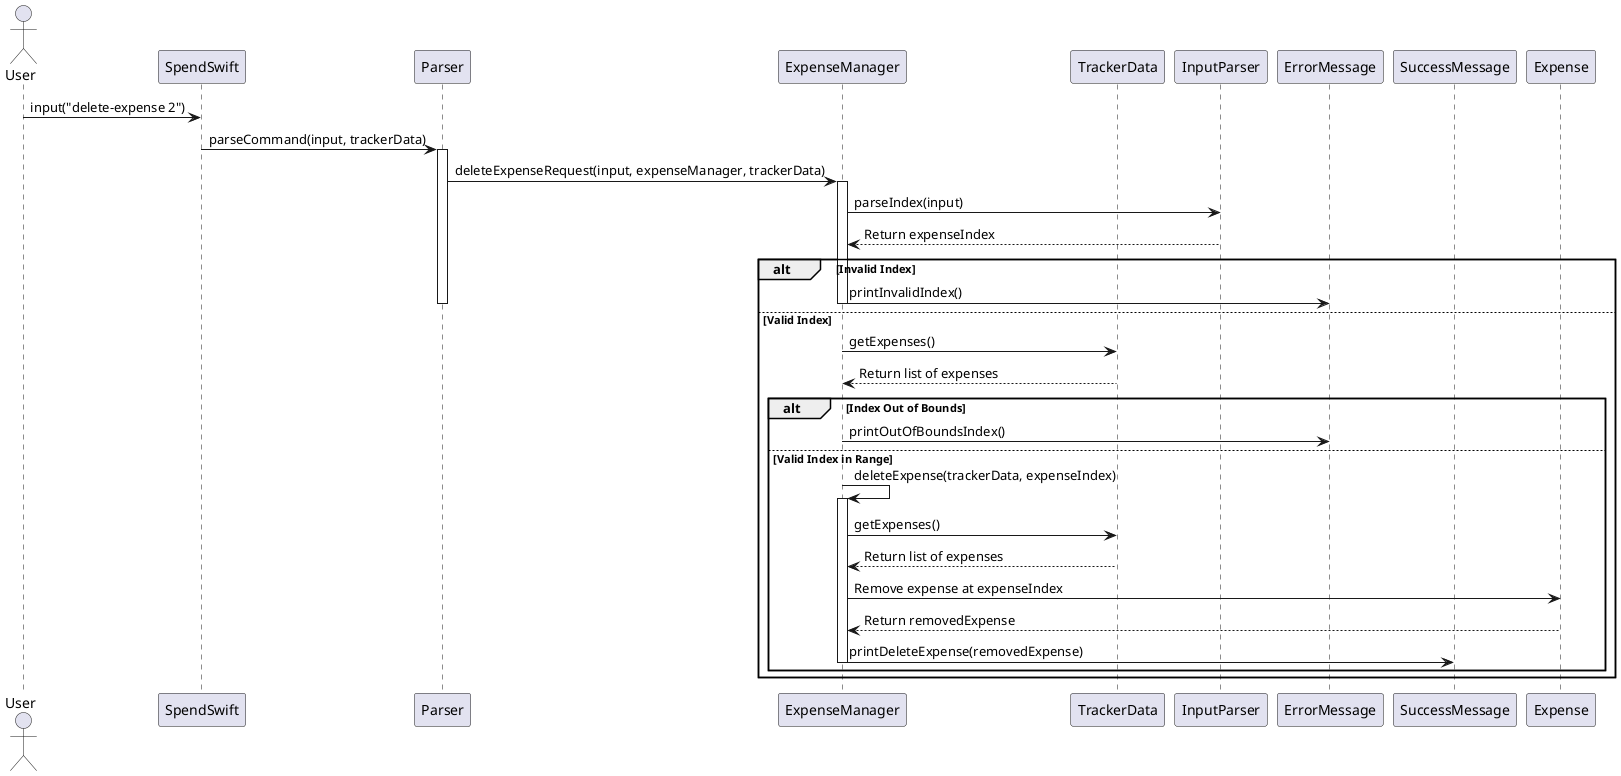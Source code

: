 @startuml
actor User
participant SpendSwift
participant Parser
participant ExpenseManager
participant TrackerData
participant InputParser
participant ErrorMessage
participant SuccessMessage
participant Expense

User -> SpendSwift : input("delete-expense 2")
SpendSwift -> Parser : parseCommand(input, trackerData)

activate Parser
Parser -> ExpenseManager : deleteExpenseRequest(input, expenseManager, trackerData)

activate ExpenseManager
ExpenseManager -> InputParser : parseIndex(input)
InputParser --> ExpenseManager : Return expenseIndex

alt Invalid Index
    ExpenseManager -> ErrorMessage : printInvalidIndex()
    deactivate ExpenseManager
    deactivate Parser
else Valid Index
    ExpenseManager -> TrackerData : getExpenses()
    TrackerData --> ExpenseManager : Return list of expenses

    alt Index Out of Bounds
        ExpenseManager -> ErrorMessage : printOutOfBoundsIndex()
        deactivate ExpenseManager
        deactivate Parser
    else Valid Index in Range
        ExpenseManager -> ExpenseManager : deleteExpense(trackerData, expenseIndex)

        activate ExpenseManager
        ExpenseManager -> TrackerData : getExpenses()
        TrackerData --> ExpenseManager : Return list of expenses

        ExpenseManager -> Expense : Remove expense at expenseIndex
        Expense --> ExpenseManager : Return removedExpense

        ExpenseManager -> SuccessMessage : printDeleteExpense(removedExpense)
        deactivate ExpenseManager
    end
end
deactivate ExpenseManager
deactivate Parser
@enduml
